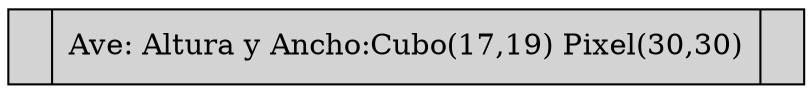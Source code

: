 digraph GraficaARBOL { 
size="9,9" 
rankdir=TB 
node[shape=record,style=filled]
"Ave"[label ="<C0>|<C1>Ave: Altura y Ancho:Cubo(17,19) Pixel(30,30)|<C2>"]; 
}